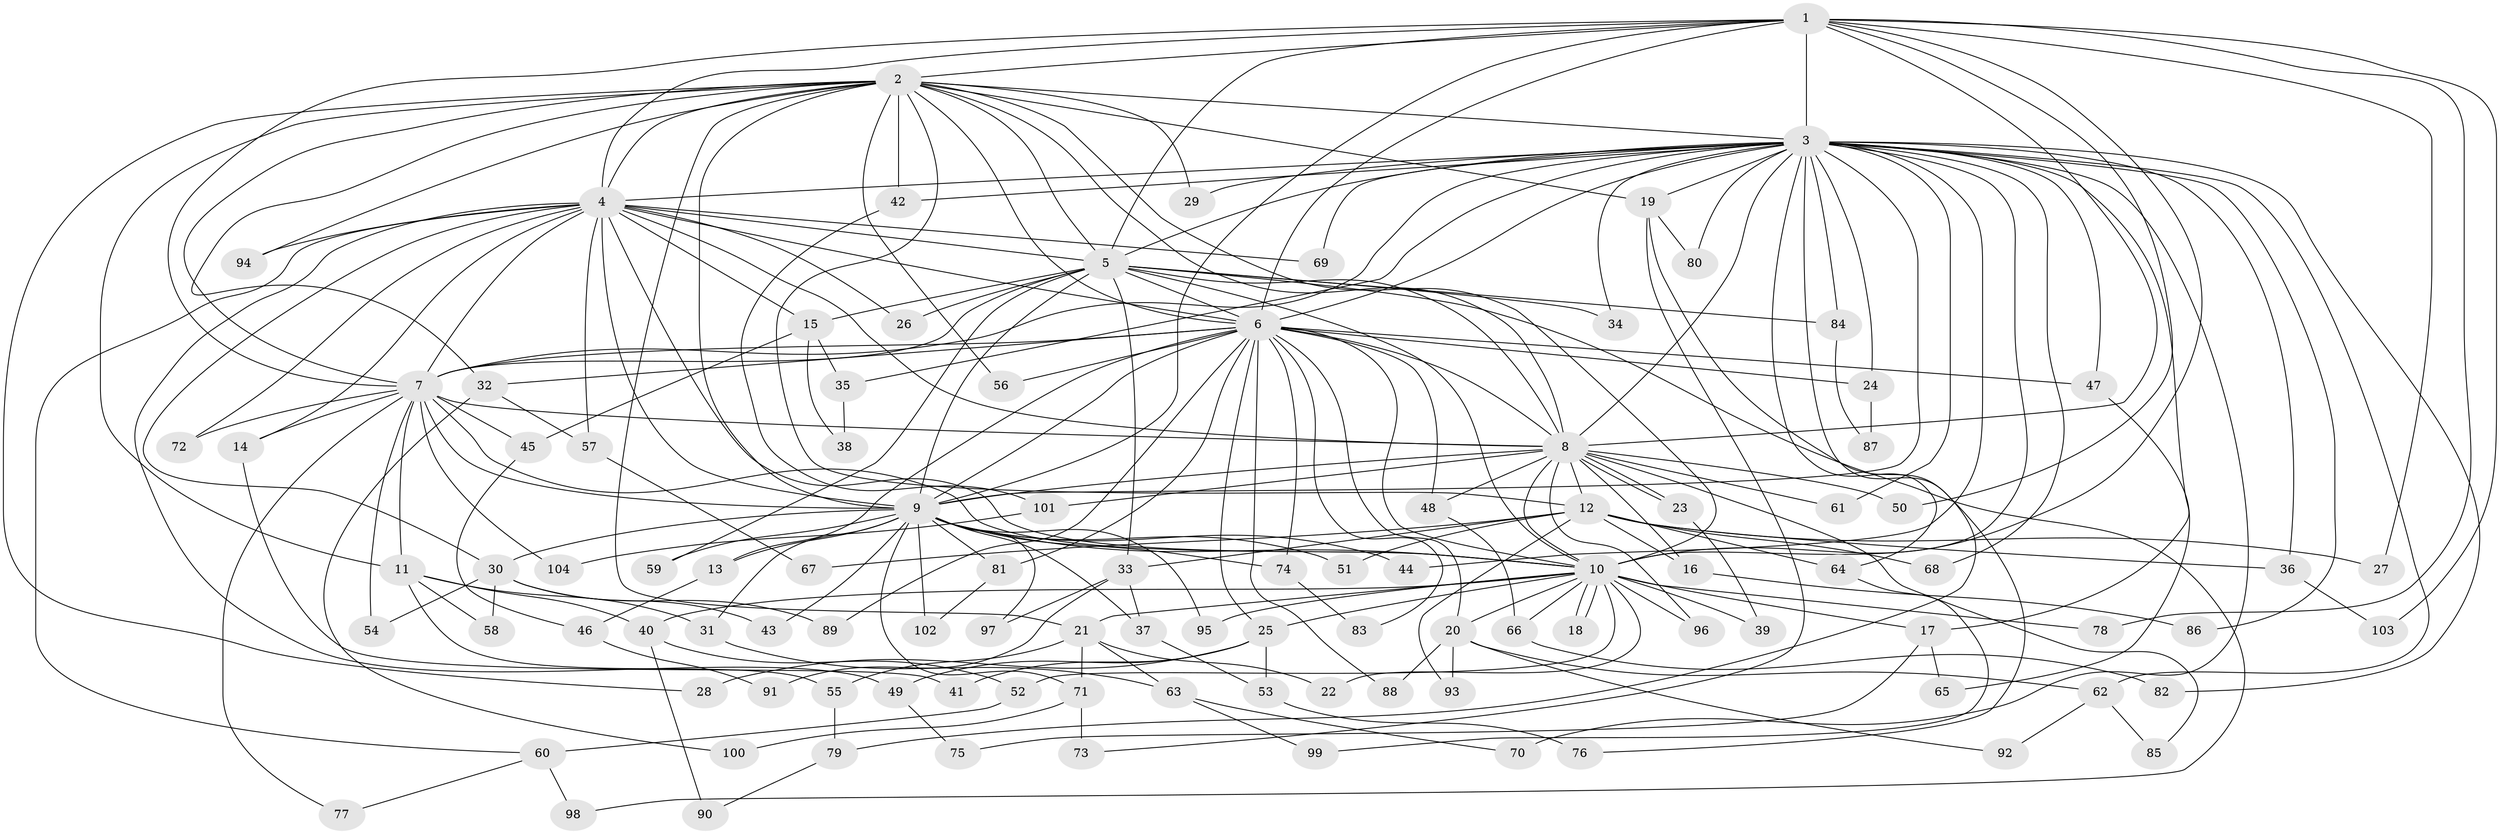 // Generated by graph-tools (version 1.1) at 2025/45/03/09/25 04:45:49]
// undirected, 104 vertices, 233 edges
graph export_dot {
graph [start="1"]
  node [color=gray90,style=filled];
  1;
  2;
  3;
  4;
  5;
  6;
  7;
  8;
  9;
  10;
  11;
  12;
  13;
  14;
  15;
  16;
  17;
  18;
  19;
  20;
  21;
  22;
  23;
  24;
  25;
  26;
  27;
  28;
  29;
  30;
  31;
  32;
  33;
  34;
  35;
  36;
  37;
  38;
  39;
  40;
  41;
  42;
  43;
  44;
  45;
  46;
  47;
  48;
  49;
  50;
  51;
  52;
  53;
  54;
  55;
  56;
  57;
  58;
  59;
  60;
  61;
  62;
  63;
  64;
  65;
  66;
  67;
  68;
  69;
  70;
  71;
  72;
  73;
  74;
  75;
  76;
  77;
  78;
  79;
  80;
  81;
  82;
  83;
  84;
  85;
  86;
  87;
  88;
  89;
  90;
  91;
  92;
  93;
  94;
  95;
  96;
  97;
  98;
  99;
  100;
  101;
  102;
  103;
  104;
  1 -- 2;
  1 -- 3;
  1 -- 4;
  1 -- 5;
  1 -- 6;
  1 -- 7;
  1 -- 8;
  1 -- 9;
  1 -- 10;
  1 -- 27;
  1 -- 50;
  1 -- 78;
  1 -- 103;
  2 -- 3;
  2 -- 4;
  2 -- 5;
  2 -- 6;
  2 -- 7;
  2 -- 8;
  2 -- 9;
  2 -- 10;
  2 -- 11;
  2 -- 12;
  2 -- 19;
  2 -- 21;
  2 -- 28;
  2 -- 29;
  2 -- 32;
  2 -- 42;
  2 -- 56;
  2 -- 94;
  3 -- 4;
  3 -- 5;
  3 -- 6;
  3 -- 7;
  3 -- 8;
  3 -- 9;
  3 -- 10;
  3 -- 17;
  3 -- 19;
  3 -- 24;
  3 -- 29;
  3 -- 34;
  3 -- 35;
  3 -- 36;
  3 -- 42;
  3 -- 44;
  3 -- 47;
  3 -- 61;
  3 -- 62;
  3 -- 64;
  3 -- 68;
  3 -- 69;
  3 -- 70;
  3 -- 79;
  3 -- 80;
  3 -- 82;
  3 -- 84;
  3 -- 86;
  4 -- 5;
  4 -- 6;
  4 -- 7;
  4 -- 8;
  4 -- 9;
  4 -- 10;
  4 -- 14;
  4 -- 15;
  4 -- 26;
  4 -- 30;
  4 -- 49;
  4 -- 57;
  4 -- 60;
  4 -- 69;
  4 -- 72;
  4 -- 94;
  5 -- 6;
  5 -- 7;
  5 -- 8;
  5 -- 9;
  5 -- 10;
  5 -- 15;
  5 -- 26;
  5 -- 33;
  5 -- 34;
  5 -- 59;
  5 -- 84;
  5 -- 98;
  6 -- 7;
  6 -- 8;
  6 -- 9;
  6 -- 10;
  6 -- 13;
  6 -- 20;
  6 -- 24;
  6 -- 25;
  6 -- 32;
  6 -- 47;
  6 -- 48;
  6 -- 56;
  6 -- 74;
  6 -- 81;
  6 -- 83;
  6 -- 88;
  6 -- 89;
  7 -- 8;
  7 -- 9;
  7 -- 10;
  7 -- 11;
  7 -- 14;
  7 -- 45;
  7 -- 54;
  7 -- 72;
  7 -- 77;
  7 -- 104;
  8 -- 9;
  8 -- 10;
  8 -- 12;
  8 -- 16;
  8 -- 23;
  8 -- 23;
  8 -- 48;
  8 -- 50;
  8 -- 61;
  8 -- 85;
  8 -- 96;
  8 -- 101;
  9 -- 10;
  9 -- 13;
  9 -- 30;
  9 -- 31;
  9 -- 37;
  9 -- 43;
  9 -- 44;
  9 -- 51;
  9 -- 59;
  9 -- 71;
  9 -- 74;
  9 -- 81;
  9 -- 95;
  9 -- 97;
  9 -- 102;
  10 -- 17;
  10 -- 18;
  10 -- 18;
  10 -- 20;
  10 -- 21;
  10 -- 22;
  10 -- 25;
  10 -- 39;
  10 -- 40;
  10 -- 52;
  10 -- 66;
  10 -- 78;
  10 -- 95;
  10 -- 96;
  11 -- 31;
  11 -- 40;
  11 -- 55;
  11 -- 58;
  12 -- 16;
  12 -- 27;
  12 -- 33;
  12 -- 36;
  12 -- 51;
  12 -- 64;
  12 -- 67;
  12 -- 68;
  12 -- 93;
  13 -- 46;
  14 -- 41;
  15 -- 35;
  15 -- 38;
  15 -- 45;
  16 -- 86;
  17 -- 65;
  17 -- 75;
  19 -- 73;
  19 -- 76;
  19 -- 80;
  20 -- 62;
  20 -- 88;
  20 -- 92;
  20 -- 93;
  21 -- 22;
  21 -- 55;
  21 -- 63;
  21 -- 71;
  23 -- 39;
  24 -- 87;
  25 -- 28;
  25 -- 41;
  25 -- 49;
  25 -- 53;
  30 -- 43;
  30 -- 54;
  30 -- 58;
  30 -- 89;
  31 -- 63;
  32 -- 57;
  32 -- 100;
  33 -- 37;
  33 -- 91;
  33 -- 97;
  35 -- 38;
  36 -- 103;
  37 -- 53;
  40 -- 52;
  40 -- 90;
  42 -- 101;
  45 -- 46;
  46 -- 91;
  47 -- 65;
  48 -- 66;
  49 -- 75;
  52 -- 60;
  53 -- 76;
  55 -- 79;
  57 -- 67;
  60 -- 77;
  60 -- 98;
  62 -- 85;
  62 -- 92;
  63 -- 70;
  63 -- 99;
  64 -- 99;
  66 -- 82;
  71 -- 73;
  71 -- 100;
  74 -- 83;
  79 -- 90;
  81 -- 102;
  84 -- 87;
  101 -- 104;
}
